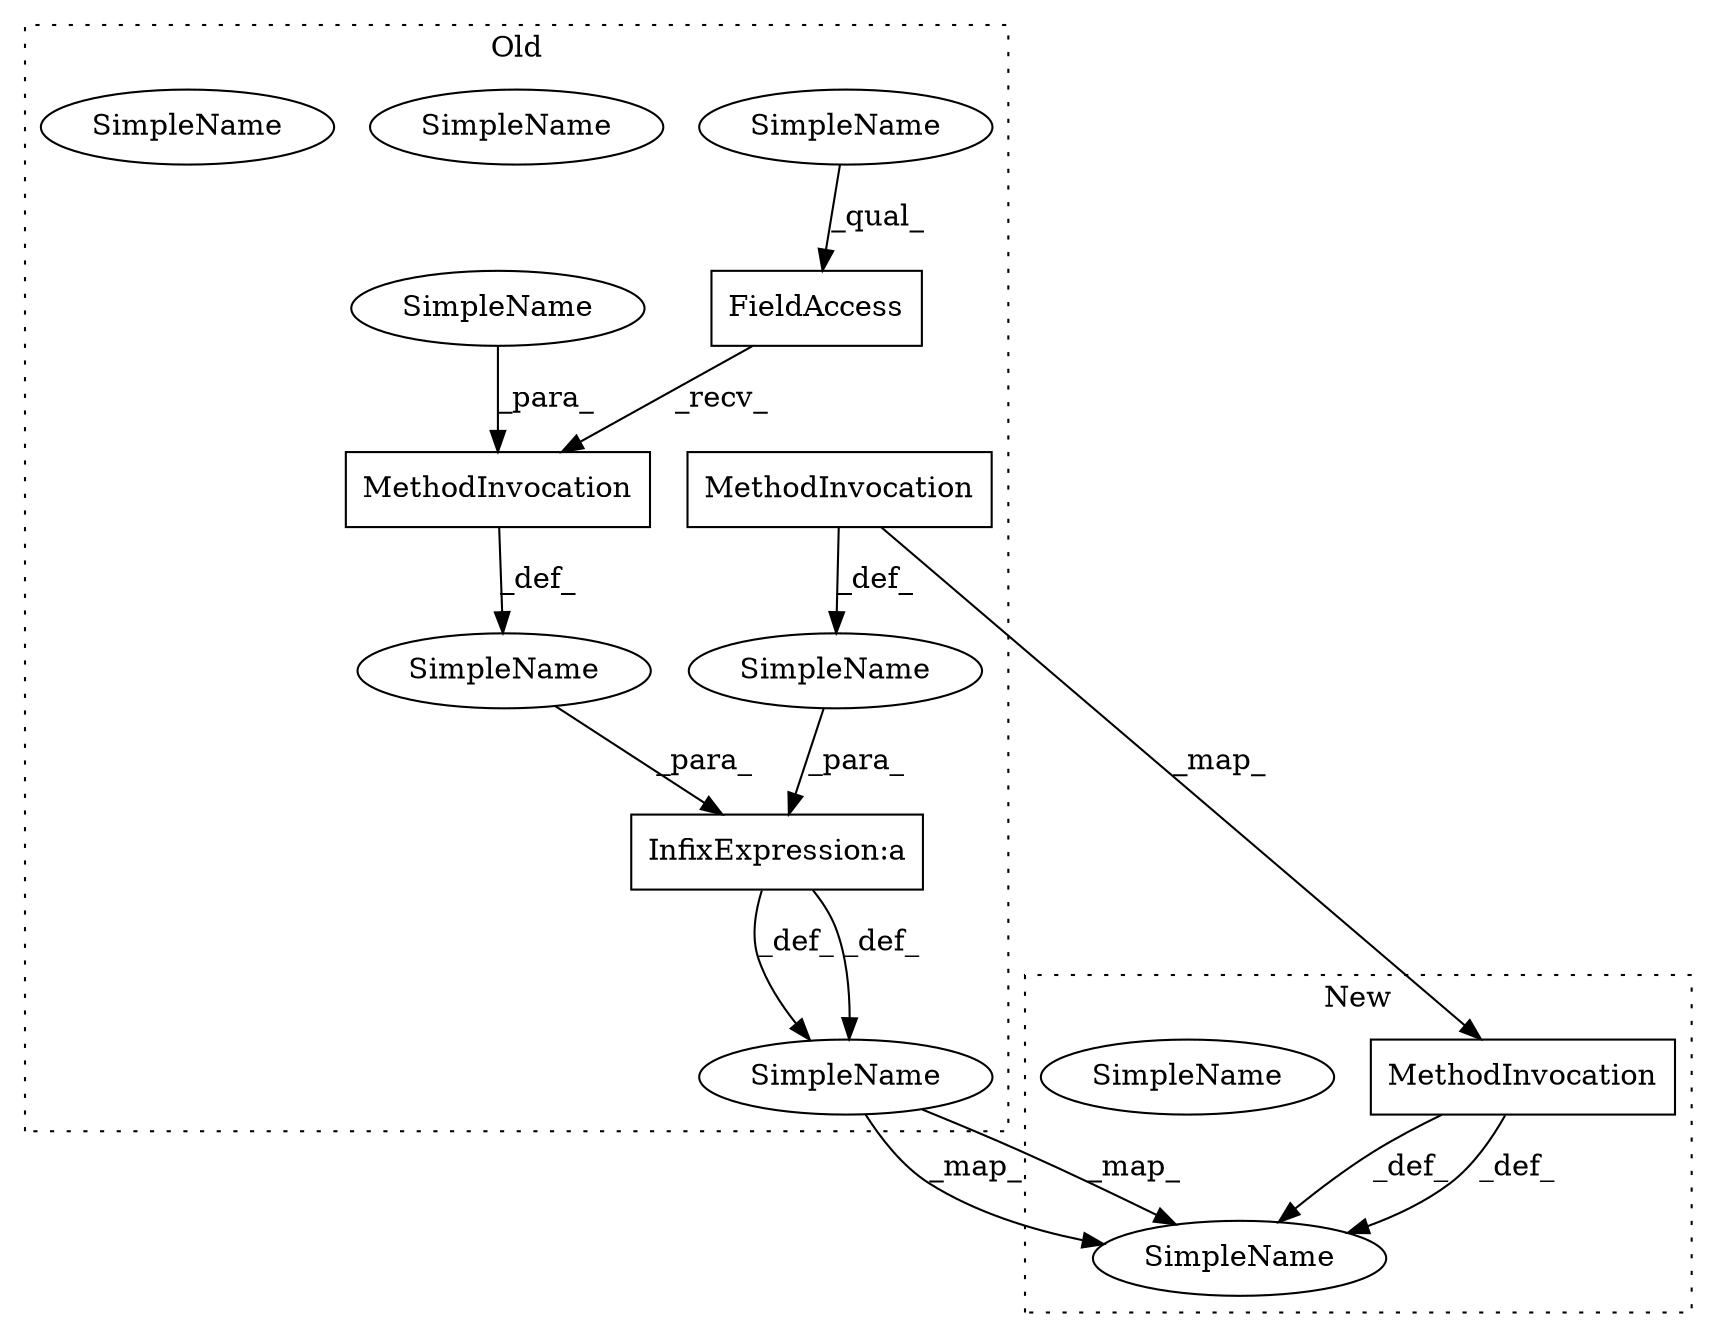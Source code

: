 digraph G {
subgraph cluster0 {
1 [label="FieldAccess" a="22" s="4172" l="13" shape="box"];
3 [label="MethodInvocation" a="32" s="4186,4191" l="4,1" shape="box"];
4 [label="MethodInvocation" a="32" s="4159,4168" l="4,1" shape="box"];
5 [label="SimpleName" a="42" s="4172" l="5" shape="ellipse"];
6 [label="SimpleName" a="42" s="4172" l="5" shape="ellipse"];
7 [label="SimpleName" a="42" s="4190" l="1" shape="ellipse"];
9 [label="SimpleName" a="42" s="4139" l="4" shape="ellipse"];
10 [label="SimpleName" a="42" s="" l="" shape="ellipse"];
11 [label="SimpleName" a="42" s="4139" l="4" shape="ellipse"];
13 [label="SimpleName" a="42" s="" l="" shape="ellipse"];
14 [label="InfixExpression:a" a="27" s="4169" l="3" shape="box"];
label = "Old";
style="dotted";
}
subgraph cluster1 {
2 [label="MethodInvocation" a="32" s="4158,4168" l="5,1" shape="box"];
8 [label="SimpleName" a="42" s="4139" l="4" shape="ellipse"];
12 [label="SimpleName" a="42" s="4139" l="4" shape="ellipse"];
label = "New";
style="dotted";
}
1 -> 3 [label="_recv_"];
2 -> 8 [label="_def_"];
2 -> 8 [label="_def_"];
3 -> 10 [label="_def_"];
4 -> 2 [label="_map_"];
4 -> 13 [label="_def_"];
5 -> 1 [label="_qual_"];
7 -> 3 [label="_para_"];
10 -> 14 [label="_para_"];
11 -> 8 [label="_map_"];
11 -> 8 [label="_map_"];
13 -> 14 [label="_para_"];
14 -> 11 [label="_def_"];
14 -> 11 [label="_def_"];
}